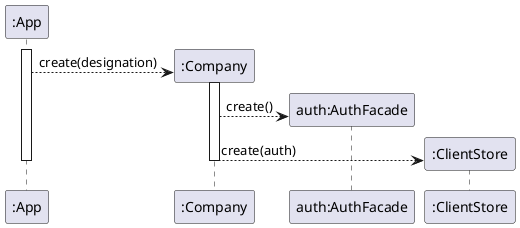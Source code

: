 @startuml
'https://plantuml.com/sequence-diagram

participant ":App" as app
participant ":Company" as com
participant "auth:AuthFacade" as auth
participant ":ClientStore" as cStore


activate app
app-->com**:create(designation)
activate com
com-->auth**:create()
com-->cStore**:create(auth)
deactivate com
deactivate app

@enduml